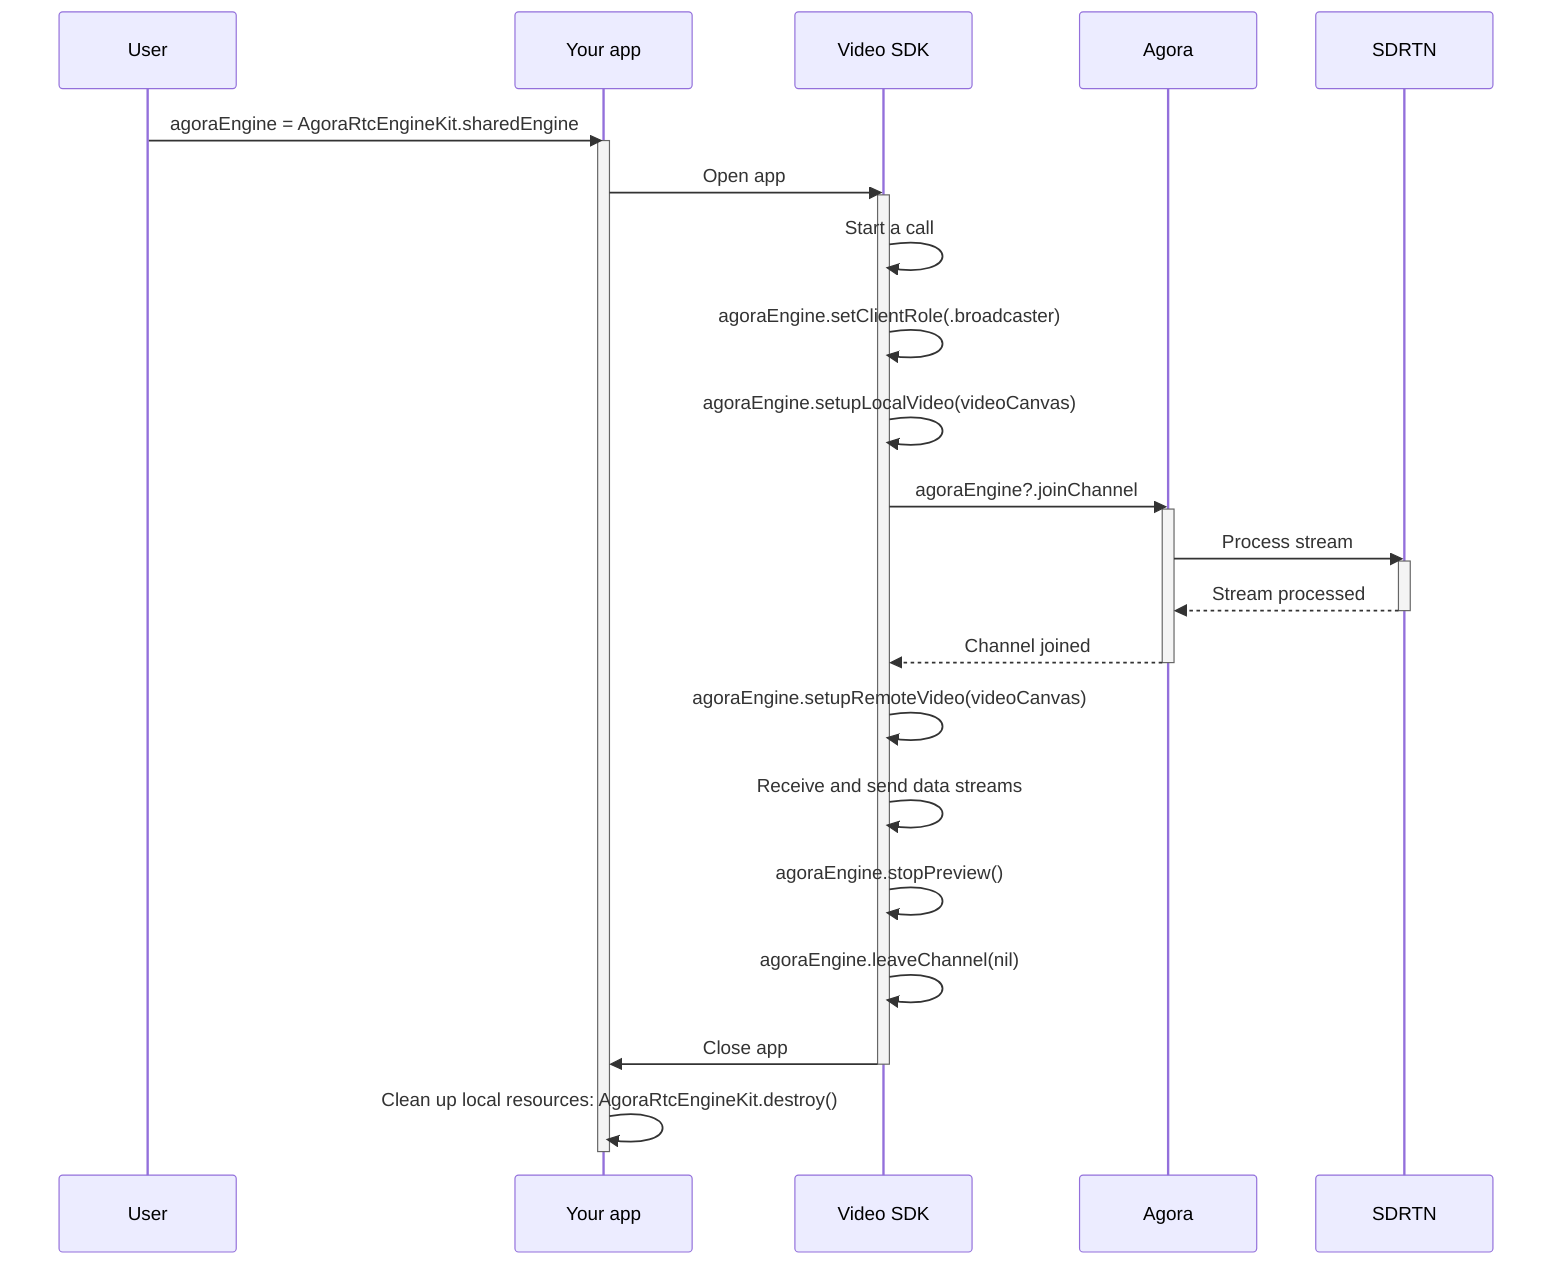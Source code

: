 sequenceDiagram
    participant User
    participant YourApp as Your app
    participant VideoSDK as Video SDK
    participant Agora
    participant SDRTN

    User->>YourApp: agoraEngine = AgoraRtcEngineKit.sharedEngine
    activate YourApp
    YourApp->>VideoSDK: Open app
    activate VideoSDK
    VideoSDK->>VideoSDK: Start a call
    VideoSDK->>VideoSDK: agoraEngine.setClientRole(.broadcaster)
    VideoSDK->>VideoSDK: agoraEngine.setupLocalVideo(videoCanvas)
    VideoSDK->>Agora: agoraEngine?.joinChannel
    activate Agora
    Agora->>SDRTN: Process stream
    activate SDRTN
    SDRTN-->>Agora: Stream processed
    deactivate SDRTN
    Agora-->>VideoSDK: Channel joined
    deactivate Agora
    VideoSDK->>VideoSDK: agoraEngine.setupRemoteVideo(videoCanvas)
    VideoSDK->>VideoSDK: Receive and send data streams
    VideoSDK->>VideoSDK: agoraEngine.stopPreview()
    VideoSDK->>VideoSDK: agoraEngine.leaveChannel(nil)
    VideoSDK->>YourApp: Close app
    deactivate VideoSDK
    YourApp->>YourApp: Clean up local resources: AgoraRtcEngineKit.destroy()
    deactivate YourApp